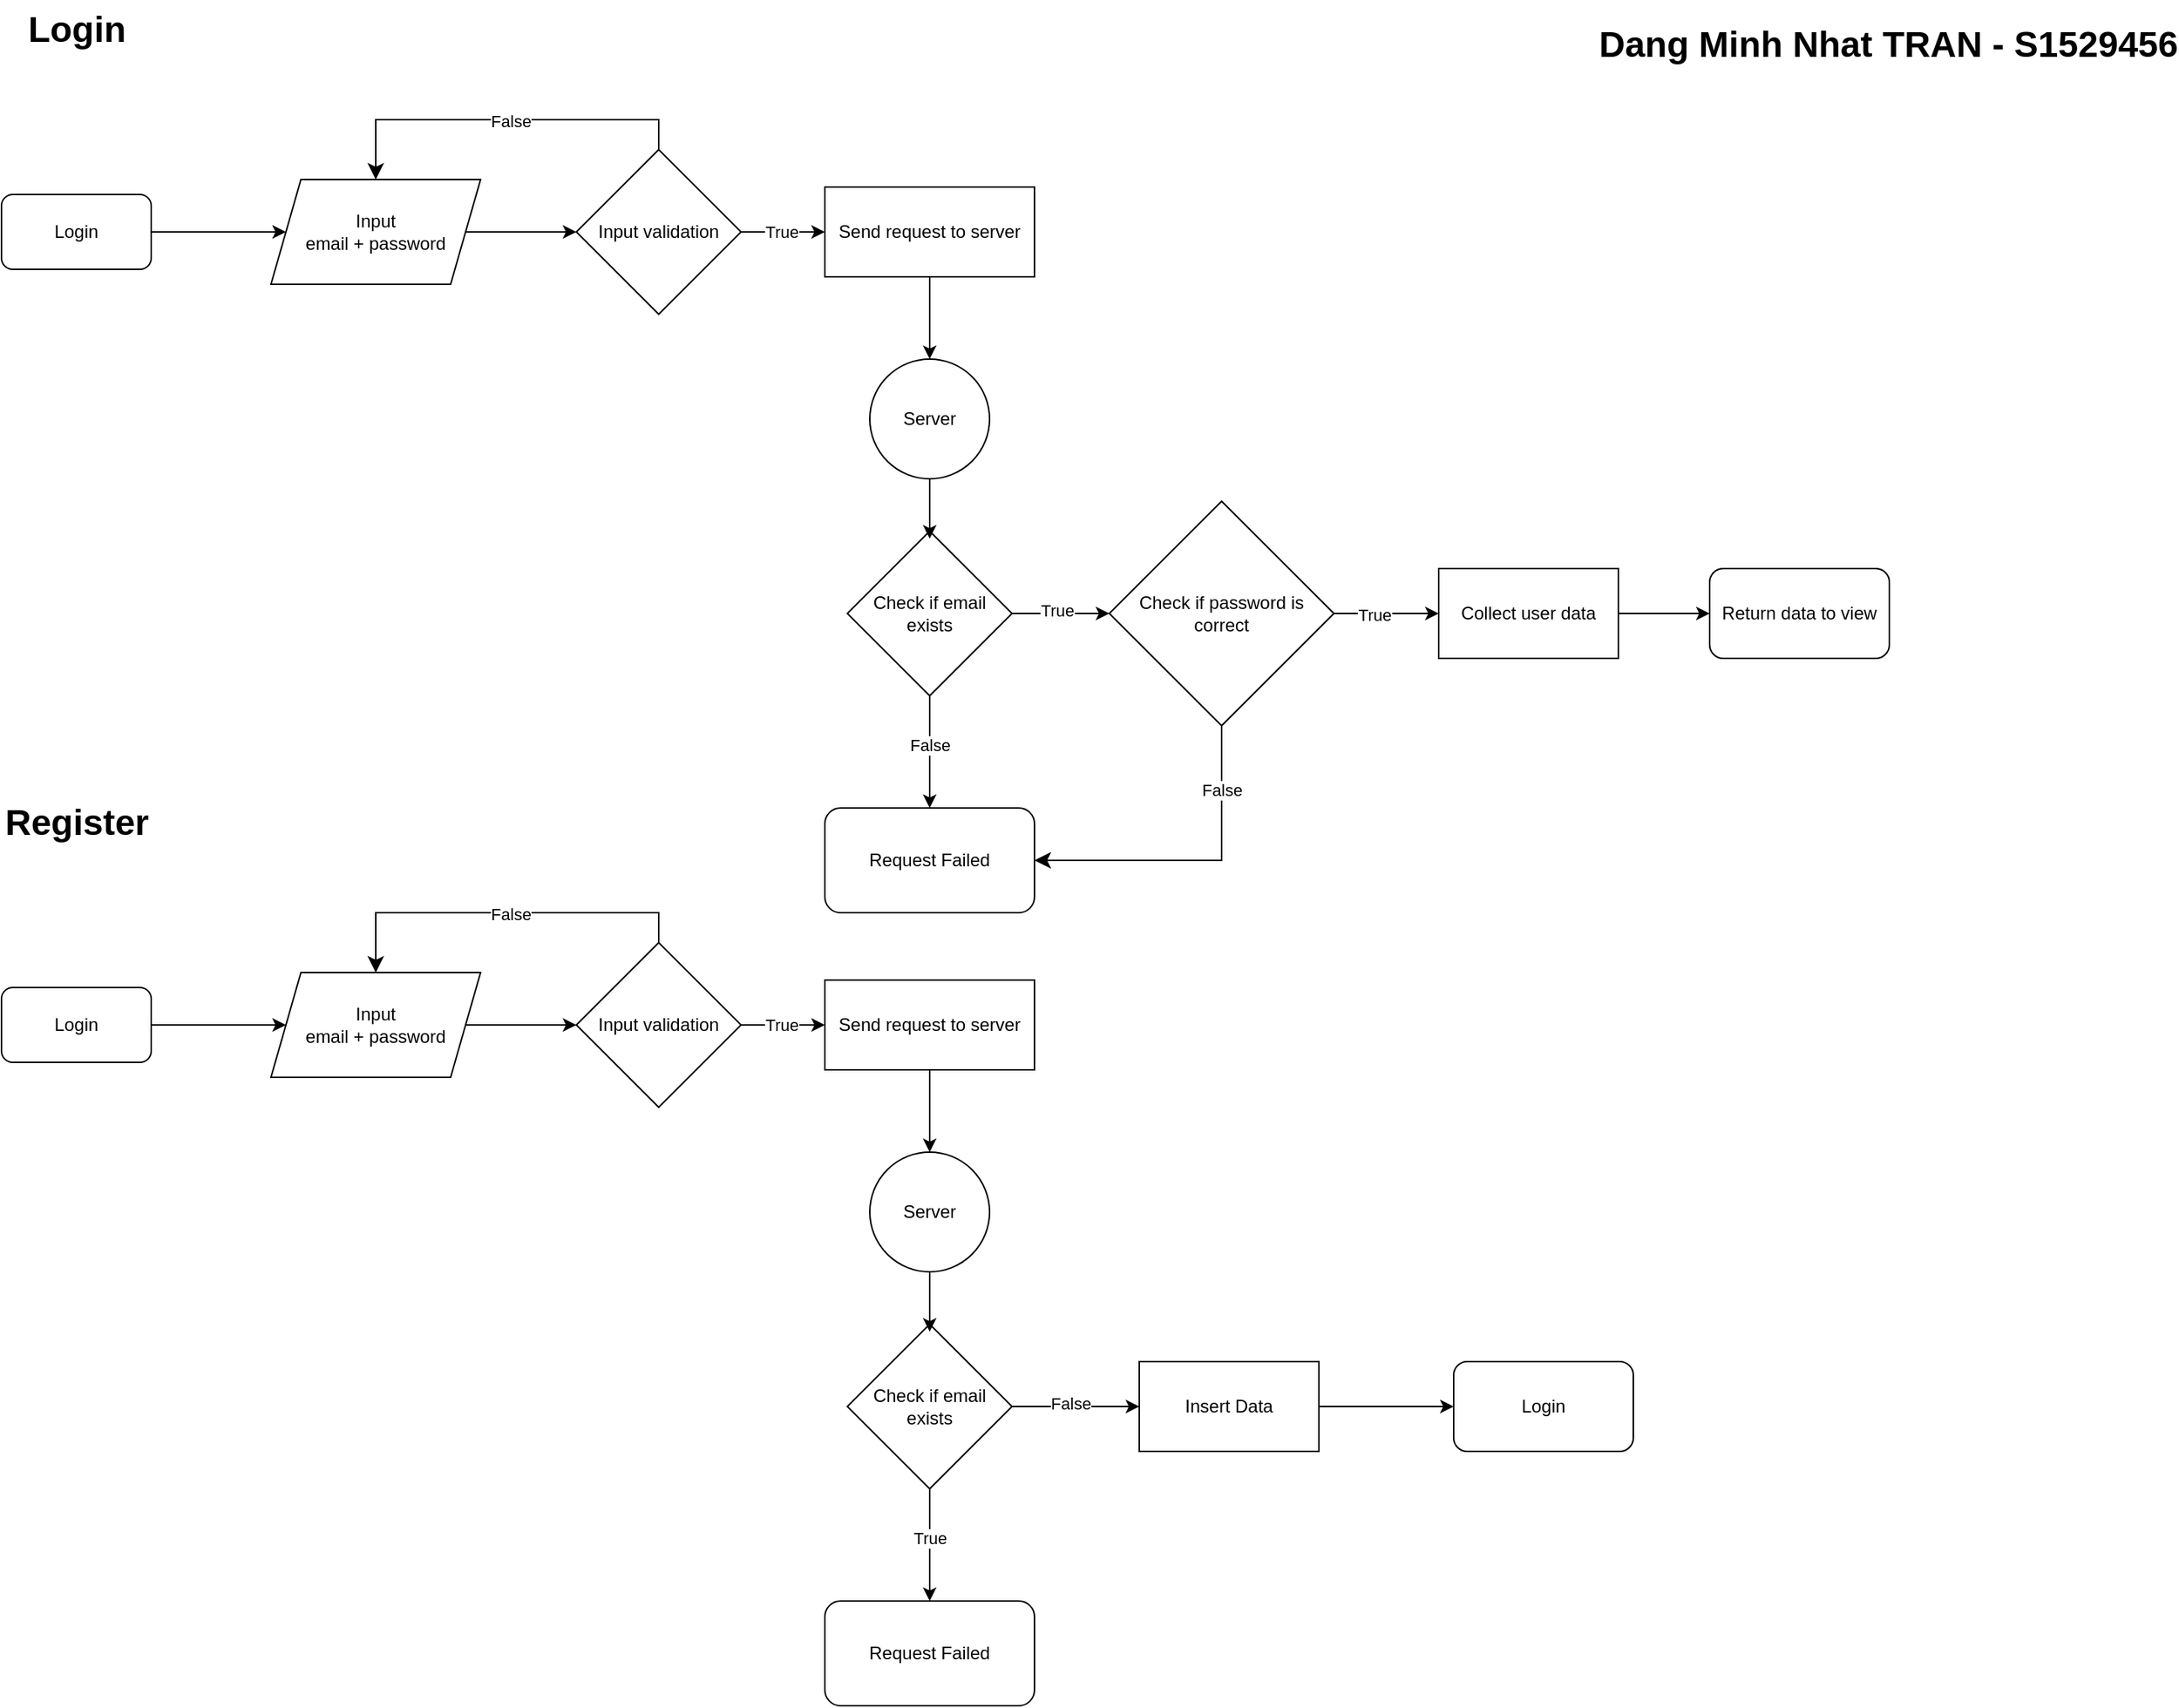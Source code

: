 <mxfile version="24.2.5" type="github">
  <diagram id="C5RBs43oDa-KdzZeNtuy" name="Page-1">
    <mxGraphModel dx="3585" dy="1865" grid="1" gridSize="10" guides="1" tooltips="1" connect="1" arrows="1" fold="1" page="1" pageScale="1" pageWidth="827" pageHeight="1169" math="0" shadow="0">
      <root>
        <mxCell id="WIyWlLk6GJQsqaUBKTNV-0" />
        <mxCell id="WIyWlLk6GJQsqaUBKTNV-1" parent="WIyWlLk6GJQsqaUBKTNV-0" />
        <mxCell id="A24m6i5xfwQfIowmh52k-1" value="Login" style="rounded=1;whiteSpace=wrap;html=1;" vertex="1" parent="WIyWlLk6GJQsqaUBKTNV-1">
          <mxGeometry x="180" y="140" width="100" height="50" as="geometry" />
        </mxCell>
        <mxCell id="A24m6i5xfwQfIowmh52k-2" value="Input&lt;div&gt;email + password&lt;/div&gt;" style="shape=parallelogram;perimeter=parallelogramPerimeter;whiteSpace=wrap;html=1;fixedSize=1;" vertex="1" parent="WIyWlLk6GJQsqaUBKTNV-1">
          <mxGeometry x="360" y="130" width="140" height="70" as="geometry" />
        </mxCell>
        <mxCell id="A24m6i5xfwQfIowmh52k-3" value="" style="endArrow=classic;html=1;rounded=0;exitX=1;exitY=0.5;exitDx=0;exitDy=0;entryX=0;entryY=0.5;entryDx=0;entryDy=0;" edge="1" parent="WIyWlLk6GJQsqaUBKTNV-1" source="A24m6i5xfwQfIowmh52k-1" target="A24m6i5xfwQfIowmh52k-2">
          <mxGeometry width="50" height="50" relative="1" as="geometry">
            <mxPoint x="440" y="320" as="sourcePoint" />
            <mxPoint x="490" y="270" as="targetPoint" />
          </mxGeometry>
        </mxCell>
        <mxCell id="A24m6i5xfwQfIowmh52k-5" value="Input validation" style="rhombus;whiteSpace=wrap;html=1;" vertex="1" parent="WIyWlLk6GJQsqaUBKTNV-1">
          <mxGeometry x="564" y="110" width="110" height="110" as="geometry" />
        </mxCell>
        <mxCell id="A24m6i5xfwQfIowmh52k-6" value="" style="endArrow=classic;html=1;rounded=0;exitX=1;exitY=0.5;exitDx=0;exitDy=0;entryX=0;entryY=0.5;entryDx=0;entryDy=0;" edge="1" parent="WIyWlLk6GJQsqaUBKTNV-1" source="A24m6i5xfwQfIowmh52k-2" target="A24m6i5xfwQfIowmh52k-5">
          <mxGeometry width="50" height="50" relative="1" as="geometry">
            <mxPoint x="550" y="230" as="sourcePoint" />
            <mxPoint x="600" y="180" as="targetPoint" />
          </mxGeometry>
        </mxCell>
        <mxCell id="A24m6i5xfwQfIowmh52k-8" value="" style="edgeStyle=elbowEdgeStyle;elbow=vertical;endArrow=classic;html=1;curved=0;rounded=0;endSize=8;startSize=8;exitX=0.5;exitY=0;exitDx=0;exitDy=0;entryX=0.5;entryY=0;entryDx=0;entryDy=0;" edge="1" parent="WIyWlLk6GJQsqaUBKTNV-1" source="A24m6i5xfwQfIowmh52k-5" target="A24m6i5xfwQfIowmh52k-2">
          <mxGeometry width="50" height="50" relative="1" as="geometry">
            <mxPoint x="510" y="270" as="sourcePoint" />
            <mxPoint x="560" y="220" as="targetPoint" />
            <Array as="points">
              <mxPoint x="530" y="90" />
            </Array>
          </mxGeometry>
        </mxCell>
        <mxCell id="A24m6i5xfwQfIowmh52k-25" value="&lt;div&gt;False&lt;/div&gt;" style="edgeLabel;html=1;align=center;verticalAlign=middle;resizable=0;points=[];" vertex="1" connectable="0" parent="A24m6i5xfwQfIowmh52k-8">
          <mxGeometry x="-0.043" y="1" relative="1" as="geometry">
            <mxPoint as="offset" />
          </mxGeometry>
        </mxCell>
        <mxCell id="A24m6i5xfwQfIowmh52k-13" value="Check if email exists" style="rhombus;whiteSpace=wrap;html=1;" vertex="1" parent="WIyWlLk6GJQsqaUBKTNV-1">
          <mxGeometry x="745" y="365" width="110" height="110" as="geometry" />
        </mxCell>
        <mxCell id="A24m6i5xfwQfIowmh52k-14" value="" style="endArrow=classic;html=1;rounded=0;exitX=1;exitY=0.5;exitDx=0;exitDy=0;entryX=0;entryY=0.5;entryDx=0;entryDy=0;" edge="1" parent="WIyWlLk6GJQsqaUBKTNV-1" source="A24m6i5xfwQfIowmh52k-5" target="A24m6i5xfwQfIowmh52k-23">
          <mxGeometry width="50" height="50" relative="1" as="geometry">
            <mxPoint x="630" y="180" as="sourcePoint" />
            <mxPoint x="720" y="240" as="targetPoint" />
          </mxGeometry>
        </mxCell>
        <mxCell id="A24m6i5xfwQfIowmh52k-15" value="True" style="edgeLabel;html=1;align=center;verticalAlign=middle;resizable=0;points=[];" vertex="1" connectable="0" parent="A24m6i5xfwQfIowmh52k-14">
          <mxGeometry x="-0.061" relative="1" as="geometry">
            <mxPoint as="offset" />
          </mxGeometry>
        </mxCell>
        <mxCell id="A24m6i5xfwQfIowmh52k-16" value="Request Failed" style="rounded=1;whiteSpace=wrap;html=1;" vertex="1" parent="WIyWlLk6GJQsqaUBKTNV-1">
          <mxGeometry x="730" y="550" width="140" height="70" as="geometry" />
        </mxCell>
        <mxCell id="A24m6i5xfwQfIowmh52k-17" value="" style="endArrow=classic;html=1;rounded=0;exitX=0.5;exitY=1;exitDx=0;exitDy=0;entryX=0.5;entryY=0;entryDx=0;entryDy=0;" edge="1" parent="WIyWlLk6GJQsqaUBKTNV-1" source="A24m6i5xfwQfIowmh52k-13" target="A24m6i5xfwQfIowmh52k-16">
          <mxGeometry width="50" height="50" relative="1" as="geometry">
            <mxPoint x="965" y="240" as="sourcePoint" />
            <mxPoint x="910" y="460" as="targetPoint" />
          </mxGeometry>
        </mxCell>
        <mxCell id="A24m6i5xfwQfIowmh52k-18" value="False" style="edgeLabel;html=1;align=center;verticalAlign=middle;resizable=0;points=[];" vertex="1" connectable="0" parent="A24m6i5xfwQfIowmh52k-17">
          <mxGeometry x="-0.118" relative="1" as="geometry">
            <mxPoint as="offset" />
          </mxGeometry>
        </mxCell>
        <mxCell id="A24m6i5xfwQfIowmh52k-19" value="Check if password is correct" style="rhombus;whiteSpace=wrap;html=1;" vertex="1" parent="WIyWlLk6GJQsqaUBKTNV-1">
          <mxGeometry x="920" y="345" width="150" height="150" as="geometry" />
        </mxCell>
        <mxCell id="A24m6i5xfwQfIowmh52k-20" value="Server" style="ellipse;whiteSpace=wrap;html=1;aspect=fixed;" vertex="1" parent="WIyWlLk6GJQsqaUBKTNV-1">
          <mxGeometry x="760" y="250" width="80" height="80" as="geometry" />
        </mxCell>
        <mxCell id="A24m6i5xfwQfIowmh52k-21" value="" style="endArrow=classic;html=1;rounded=0;exitX=0.5;exitY=1;exitDx=0;exitDy=0;" edge="1" parent="WIyWlLk6GJQsqaUBKTNV-1" source="A24m6i5xfwQfIowmh52k-20">
          <mxGeometry width="50" height="50" relative="1" as="geometry">
            <mxPoint x="990" y="260" as="sourcePoint" />
            <mxPoint x="800" y="370" as="targetPoint" />
          </mxGeometry>
        </mxCell>
        <mxCell id="A24m6i5xfwQfIowmh52k-22" value="" style="endArrow=classic;html=1;rounded=0;exitX=1;exitY=0.5;exitDx=0;exitDy=0;entryX=0;entryY=0.5;entryDx=0;entryDy=0;" edge="1" parent="WIyWlLk6GJQsqaUBKTNV-1" source="A24m6i5xfwQfIowmh52k-13" target="A24m6i5xfwQfIowmh52k-19">
          <mxGeometry width="50" height="50" relative="1" as="geometry">
            <mxPoint x="990" y="260" as="sourcePoint" />
            <mxPoint x="1040" y="210" as="targetPoint" />
          </mxGeometry>
        </mxCell>
        <mxCell id="A24m6i5xfwQfIowmh52k-26" value="True" style="edgeLabel;html=1;align=center;verticalAlign=middle;resizable=0;points=[];" vertex="1" connectable="0" parent="A24m6i5xfwQfIowmh52k-22">
          <mxGeometry x="-0.093" y="2" relative="1" as="geometry">
            <mxPoint as="offset" />
          </mxGeometry>
        </mxCell>
        <mxCell id="A24m6i5xfwQfIowmh52k-23" value="Send request to server" style="rounded=0;whiteSpace=wrap;html=1;" vertex="1" parent="WIyWlLk6GJQsqaUBKTNV-1">
          <mxGeometry x="730" y="135" width="140" height="60" as="geometry" />
        </mxCell>
        <mxCell id="A24m6i5xfwQfIowmh52k-24" value="" style="endArrow=classic;html=1;rounded=0;exitX=0.5;exitY=1;exitDx=0;exitDy=0;entryX=0.5;entryY=0;entryDx=0;entryDy=0;" edge="1" parent="WIyWlLk6GJQsqaUBKTNV-1" source="A24m6i5xfwQfIowmh52k-23" target="A24m6i5xfwQfIowmh52k-20">
          <mxGeometry width="50" height="50" relative="1" as="geometry">
            <mxPoint x="760" y="320" as="sourcePoint" />
            <mxPoint x="810" y="270" as="targetPoint" />
          </mxGeometry>
        </mxCell>
        <mxCell id="A24m6i5xfwQfIowmh52k-30" value="" style="edgeStyle=elbowEdgeStyle;elbow=vertical;endArrow=classic;html=1;curved=0;rounded=0;endSize=8;startSize=8;exitX=0.5;exitY=1;exitDx=0;exitDy=0;entryX=1;entryY=0.5;entryDx=0;entryDy=0;" edge="1" parent="WIyWlLk6GJQsqaUBKTNV-1" source="A24m6i5xfwQfIowmh52k-19" target="A24m6i5xfwQfIowmh52k-16">
          <mxGeometry width="50" height="50" relative="1" as="geometry">
            <mxPoint x="930" y="430" as="sourcePoint" />
            <mxPoint x="980" y="380" as="targetPoint" />
            <Array as="points">
              <mxPoint x="970" y="585" />
            </Array>
          </mxGeometry>
        </mxCell>
        <mxCell id="A24m6i5xfwQfIowmh52k-31" value="False" style="edgeLabel;html=1;align=center;verticalAlign=middle;resizable=0;points=[];" vertex="1" connectable="0" parent="A24m6i5xfwQfIowmh52k-30">
          <mxGeometry x="-0.604" relative="1" as="geometry">
            <mxPoint as="offset" />
          </mxGeometry>
        </mxCell>
        <mxCell id="A24m6i5xfwQfIowmh52k-33" value="Collect user data" style="rounded=0;whiteSpace=wrap;html=1;" vertex="1" parent="WIyWlLk6GJQsqaUBKTNV-1">
          <mxGeometry x="1140" y="390" width="120" height="60" as="geometry" />
        </mxCell>
        <mxCell id="A24m6i5xfwQfIowmh52k-34" value="" style="endArrow=classic;html=1;rounded=0;exitX=1;exitY=0.5;exitDx=0;exitDy=0;entryX=0;entryY=0.5;entryDx=0;entryDy=0;" edge="1" parent="WIyWlLk6GJQsqaUBKTNV-1" source="A24m6i5xfwQfIowmh52k-19" target="A24m6i5xfwQfIowmh52k-33">
          <mxGeometry width="50" height="50" relative="1" as="geometry">
            <mxPoint x="1100" y="410" as="sourcePoint" />
            <mxPoint x="1150" y="360" as="targetPoint" />
          </mxGeometry>
        </mxCell>
        <mxCell id="A24m6i5xfwQfIowmh52k-35" value="True" style="edgeLabel;html=1;align=center;verticalAlign=middle;resizable=0;points=[];" vertex="1" connectable="0" parent="A24m6i5xfwQfIowmh52k-34">
          <mxGeometry x="-0.243" y="-1" relative="1" as="geometry">
            <mxPoint as="offset" />
          </mxGeometry>
        </mxCell>
        <mxCell id="A24m6i5xfwQfIowmh52k-36" value="Return data to view" style="rounded=1;whiteSpace=wrap;html=1;" vertex="1" parent="WIyWlLk6GJQsqaUBKTNV-1">
          <mxGeometry x="1321" y="390" width="120" height="60" as="geometry" />
        </mxCell>
        <mxCell id="A24m6i5xfwQfIowmh52k-37" value="" style="endArrow=classic;html=1;rounded=0;exitX=1;exitY=0.5;exitDx=0;exitDy=0;entryX=0;entryY=0.5;entryDx=0;entryDy=0;" edge="1" parent="WIyWlLk6GJQsqaUBKTNV-1" source="A24m6i5xfwQfIowmh52k-33" target="A24m6i5xfwQfIowmh52k-36">
          <mxGeometry width="50" height="50" relative="1" as="geometry">
            <mxPoint x="1280" y="420" as="sourcePoint" />
            <mxPoint x="1330" y="370" as="targetPoint" />
          </mxGeometry>
        </mxCell>
        <mxCell id="A24m6i5xfwQfIowmh52k-39" value="Login" style="text;strokeColor=none;fillColor=none;html=1;fontSize=24;fontStyle=1;verticalAlign=middle;align=center;" vertex="1" parent="WIyWlLk6GJQsqaUBKTNV-1">
          <mxGeometry x="180" y="10" width="100" height="40" as="geometry" />
        </mxCell>
        <mxCell id="A24m6i5xfwQfIowmh52k-68" value="Login" style="rounded=1;whiteSpace=wrap;html=1;" vertex="1" parent="WIyWlLk6GJQsqaUBKTNV-1">
          <mxGeometry x="180" y="670" width="100" height="50" as="geometry" />
        </mxCell>
        <mxCell id="A24m6i5xfwQfIowmh52k-69" value="Input&lt;div&gt;email + password&lt;/div&gt;" style="shape=parallelogram;perimeter=parallelogramPerimeter;whiteSpace=wrap;html=1;fixedSize=1;" vertex="1" parent="WIyWlLk6GJQsqaUBKTNV-1">
          <mxGeometry x="360" y="660" width="140" height="70" as="geometry" />
        </mxCell>
        <mxCell id="A24m6i5xfwQfIowmh52k-70" value="" style="endArrow=classic;html=1;rounded=0;exitX=1;exitY=0.5;exitDx=0;exitDy=0;entryX=0;entryY=0.5;entryDx=0;entryDy=0;" edge="1" parent="WIyWlLk6GJQsqaUBKTNV-1" source="A24m6i5xfwQfIowmh52k-68" target="A24m6i5xfwQfIowmh52k-69">
          <mxGeometry width="50" height="50" relative="1" as="geometry">
            <mxPoint x="440" y="850" as="sourcePoint" />
            <mxPoint x="490" y="800" as="targetPoint" />
          </mxGeometry>
        </mxCell>
        <mxCell id="A24m6i5xfwQfIowmh52k-71" value="Input validation" style="rhombus;whiteSpace=wrap;html=1;" vertex="1" parent="WIyWlLk6GJQsqaUBKTNV-1">
          <mxGeometry x="564" y="640" width="110" height="110" as="geometry" />
        </mxCell>
        <mxCell id="A24m6i5xfwQfIowmh52k-72" value="" style="endArrow=classic;html=1;rounded=0;exitX=1;exitY=0.5;exitDx=0;exitDy=0;entryX=0;entryY=0.5;entryDx=0;entryDy=0;" edge="1" parent="WIyWlLk6GJQsqaUBKTNV-1" source="A24m6i5xfwQfIowmh52k-69" target="A24m6i5xfwQfIowmh52k-71">
          <mxGeometry width="50" height="50" relative="1" as="geometry">
            <mxPoint x="550" y="760" as="sourcePoint" />
            <mxPoint x="600" y="710" as="targetPoint" />
          </mxGeometry>
        </mxCell>
        <mxCell id="A24m6i5xfwQfIowmh52k-73" value="" style="edgeStyle=elbowEdgeStyle;elbow=vertical;endArrow=classic;html=1;curved=0;rounded=0;endSize=8;startSize=8;exitX=0.5;exitY=0;exitDx=0;exitDy=0;entryX=0.5;entryY=0;entryDx=0;entryDy=0;" edge="1" parent="WIyWlLk6GJQsqaUBKTNV-1" source="A24m6i5xfwQfIowmh52k-71" target="A24m6i5xfwQfIowmh52k-69">
          <mxGeometry width="50" height="50" relative="1" as="geometry">
            <mxPoint x="510" y="800" as="sourcePoint" />
            <mxPoint x="560" y="750" as="targetPoint" />
            <Array as="points">
              <mxPoint x="530" y="620" />
            </Array>
          </mxGeometry>
        </mxCell>
        <mxCell id="A24m6i5xfwQfIowmh52k-74" value="&lt;div&gt;False&lt;/div&gt;" style="edgeLabel;html=1;align=center;verticalAlign=middle;resizable=0;points=[];" vertex="1" connectable="0" parent="A24m6i5xfwQfIowmh52k-73">
          <mxGeometry x="-0.043" y="1" relative="1" as="geometry">
            <mxPoint as="offset" />
          </mxGeometry>
        </mxCell>
        <mxCell id="A24m6i5xfwQfIowmh52k-75" value="Check if email exists" style="rhombus;whiteSpace=wrap;html=1;" vertex="1" parent="WIyWlLk6GJQsqaUBKTNV-1">
          <mxGeometry x="745" y="895" width="110" height="110" as="geometry" />
        </mxCell>
        <mxCell id="A24m6i5xfwQfIowmh52k-76" value="" style="endArrow=classic;html=1;rounded=0;exitX=1;exitY=0.5;exitDx=0;exitDy=0;entryX=0;entryY=0.5;entryDx=0;entryDy=0;" edge="1" parent="WIyWlLk6GJQsqaUBKTNV-1" source="A24m6i5xfwQfIowmh52k-71" target="A24m6i5xfwQfIowmh52k-86">
          <mxGeometry width="50" height="50" relative="1" as="geometry">
            <mxPoint x="630" y="710" as="sourcePoint" />
            <mxPoint x="720" y="770" as="targetPoint" />
          </mxGeometry>
        </mxCell>
        <mxCell id="A24m6i5xfwQfIowmh52k-77" value="True" style="edgeLabel;html=1;align=center;verticalAlign=middle;resizable=0;points=[];" vertex="1" connectable="0" parent="A24m6i5xfwQfIowmh52k-76">
          <mxGeometry x="-0.061" relative="1" as="geometry">
            <mxPoint as="offset" />
          </mxGeometry>
        </mxCell>
        <mxCell id="A24m6i5xfwQfIowmh52k-78" value="Request Failed" style="rounded=1;whiteSpace=wrap;html=1;" vertex="1" parent="WIyWlLk6GJQsqaUBKTNV-1">
          <mxGeometry x="730" y="1080" width="140" height="70" as="geometry" />
        </mxCell>
        <mxCell id="A24m6i5xfwQfIowmh52k-79" value="" style="endArrow=classic;html=1;rounded=0;exitX=0.5;exitY=1;exitDx=0;exitDy=0;entryX=0.5;entryY=0;entryDx=0;entryDy=0;" edge="1" parent="WIyWlLk6GJQsqaUBKTNV-1" source="A24m6i5xfwQfIowmh52k-75" target="A24m6i5xfwQfIowmh52k-78">
          <mxGeometry width="50" height="50" relative="1" as="geometry">
            <mxPoint x="965" y="770" as="sourcePoint" />
            <mxPoint x="910" y="990" as="targetPoint" />
          </mxGeometry>
        </mxCell>
        <mxCell id="A24m6i5xfwQfIowmh52k-80" value="True" style="edgeLabel;html=1;align=center;verticalAlign=middle;resizable=0;points=[];" vertex="1" connectable="0" parent="A24m6i5xfwQfIowmh52k-79">
          <mxGeometry x="-0.118" relative="1" as="geometry">
            <mxPoint as="offset" />
          </mxGeometry>
        </mxCell>
        <mxCell id="A24m6i5xfwQfIowmh52k-82" value="Server" style="ellipse;whiteSpace=wrap;html=1;aspect=fixed;" vertex="1" parent="WIyWlLk6GJQsqaUBKTNV-1">
          <mxGeometry x="760" y="780" width="80" height="80" as="geometry" />
        </mxCell>
        <mxCell id="A24m6i5xfwQfIowmh52k-83" value="" style="endArrow=classic;html=1;rounded=0;exitX=0.5;exitY=1;exitDx=0;exitDy=0;" edge="1" parent="WIyWlLk6GJQsqaUBKTNV-1" source="A24m6i5xfwQfIowmh52k-82">
          <mxGeometry width="50" height="50" relative="1" as="geometry">
            <mxPoint x="990" y="790" as="sourcePoint" />
            <mxPoint x="800" y="900" as="targetPoint" />
          </mxGeometry>
        </mxCell>
        <mxCell id="A24m6i5xfwQfIowmh52k-84" value="" style="endArrow=classic;html=1;rounded=0;exitX=1;exitY=0.5;exitDx=0;exitDy=0;entryX=0;entryY=0.5;entryDx=0;entryDy=0;" edge="1" parent="WIyWlLk6GJQsqaUBKTNV-1" source="A24m6i5xfwQfIowmh52k-75" target="A24m6i5xfwQfIowmh52k-90">
          <mxGeometry width="50" height="50" relative="1" as="geometry">
            <mxPoint x="990" y="790" as="sourcePoint" />
            <mxPoint x="920" y="950" as="targetPoint" />
          </mxGeometry>
        </mxCell>
        <mxCell id="A24m6i5xfwQfIowmh52k-85" value="False" style="edgeLabel;html=1;align=center;verticalAlign=middle;resizable=0;points=[];" vertex="1" connectable="0" parent="A24m6i5xfwQfIowmh52k-84">
          <mxGeometry x="-0.093" y="2" relative="1" as="geometry">
            <mxPoint as="offset" />
          </mxGeometry>
        </mxCell>
        <mxCell id="A24m6i5xfwQfIowmh52k-86" value="Send request to server" style="rounded=0;whiteSpace=wrap;html=1;" vertex="1" parent="WIyWlLk6GJQsqaUBKTNV-1">
          <mxGeometry x="730" y="665" width="140" height="60" as="geometry" />
        </mxCell>
        <mxCell id="A24m6i5xfwQfIowmh52k-87" value="" style="endArrow=classic;html=1;rounded=0;exitX=0.5;exitY=1;exitDx=0;exitDy=0;entryX=0.5;entryY=0;entryDx=0;entryDy=0;" edge="1" parent="WIyWlLk6GJQsqaUBKTNV-1" source="A24m6i5xfwQfIowmh52k-86" target="A24m6i5xfwQfIowmh52k-82">
          <mxGeometry width="50" height="50" relative="1" as="geometry">
            <mxPoint x="760" y="850" as="sourcePoint" />
            <mxPoint x="810" y="800" as="targetPoint" />
          </mxGeometry>
        </mxCell>
        <mxCell id="A24m6i5xfwQfIowmh52k-90" value="Insert Data" style="rounded=0;whiteSpace=wrap;html=1;" vertex="1" parent="WIyWlLk6GJQsqaUBKTNV-1">
          <mxGeometry x="940" y="920" width="120" height="60" as="geometry" />
        </mxCell>
        <mxCell id="A24m6i5xfwQfIowmh52k-93" value="Login" style="rounded=1;whiteSpace=wrap;html=1;" vertex="1" parent="WIyWlLk6GJQsqaUBKTNV-1">
          <mxGeometry x="1150" y="920" width="120" height="60" as="geometry" />
        </mxCell>
        <mxCell id="A24m6i5xfwQfIowmh52k-94" value="" style="endArrow=classic;html=1;rounded=0;exitX=1;exitY=0.5;exitDx=0;exitDy=0;entryX=0;entryY=0.5;entryDx=0;entryDy=0;" edge="1" parent="WIyWlLk6GJQsqaUBKTNV-1" source="A24m6i5xfwQfIowmh52k-90" target="A24m6i5xfwQfIowmh52k-93">
          <mxGeometry width="50" height="50" relative="1" as="geometry">
            <mxPoint x="1280" y="950" as="sourcePoint" />
            <mxPoint x="1330" y="900" as="targetPoint" />
          </mxGeometry>
        </mxCell>
        <mxCell id="A24m6i5xfwQfIowmh52k-95" value="Register" style="text;strokeColor=none;fillColor=none;html=1;fontSize=24;fontStyle=1;verticalAlign=middle;align=center;" vertex="1" parent="WIyWlLk6GJQsqaUBKTNV-1">
          <mxGeometry x="180" y="540" width="100" height="40" as="geometry" />
        </mxCell>
        <mxCell id="A24m6i5xfwQfIowmh52k-98" value="Dang Minh Nhat TRAN - S1529456" style="text;strokeColor=none;fillColor=none;html=1;fontSize=24;fontStyle=1;verticalAlign=middle;align=center;" vertex="1" parent="WIyWlLk6GJQsqaUBKTNV-1">
          <mxGeometry x="1390" y="20" width="100" height="40" as="geometry" />
        </mxCell>
      </root>
    </mxGraphModel>
  </diagram>
</mxfile>
